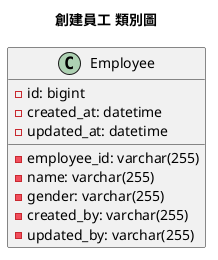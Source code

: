 @startuml
title 創建員工 類別圖

class Employee {
  -id: bigint
  -employee_id: varchar(255)
  -name: varchar(255)
  -gender: varchar(255)
  -created_by: varchar(255)
  -created_at: datetime
  -updated_by: varchar(255)
  -updated_at: datetime
}

@enduml
